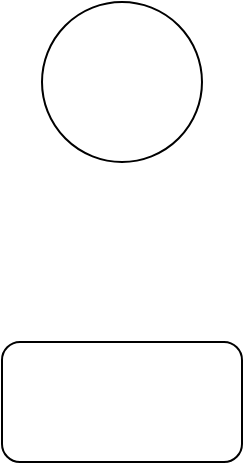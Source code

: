 <mxfile>
    <diagram id="ci4sdVl7J6UtnUqQ6Hmn" name="Page-1">
        <mxGraphModel dx="684" dy="611" grid="1" gridSize="10" guides="1" tooltips="1" connect="1" arrows="1" fold="1" page="1" pageScale="1" pageWidth="850" pageHeight="1100" math="0" shadow="0">
            <root>
                <mxCell id="0"/>
                <mxCell id="1" parent="0"/>
                <mxCell id="2" value="" style="ellipse;whiteSpace=wrap;html=1;aspect=fixed;" parent="1" vertex="1">
                    <mxGeometry x="310" y="110" width="80" height="80" as="geometry"/>
                </mxCell>
                <mxCell id="3" value="" style="rounded=1;whiteSpace=wrap;html=1;" vertex="1" parent="1">
                    <mxGeometry x="290" y="280" width="120" height="60" as="geometry"/>
                </mxCell>
            </root>
        </mxGraphModel>
    </diagram>
</mxfile>